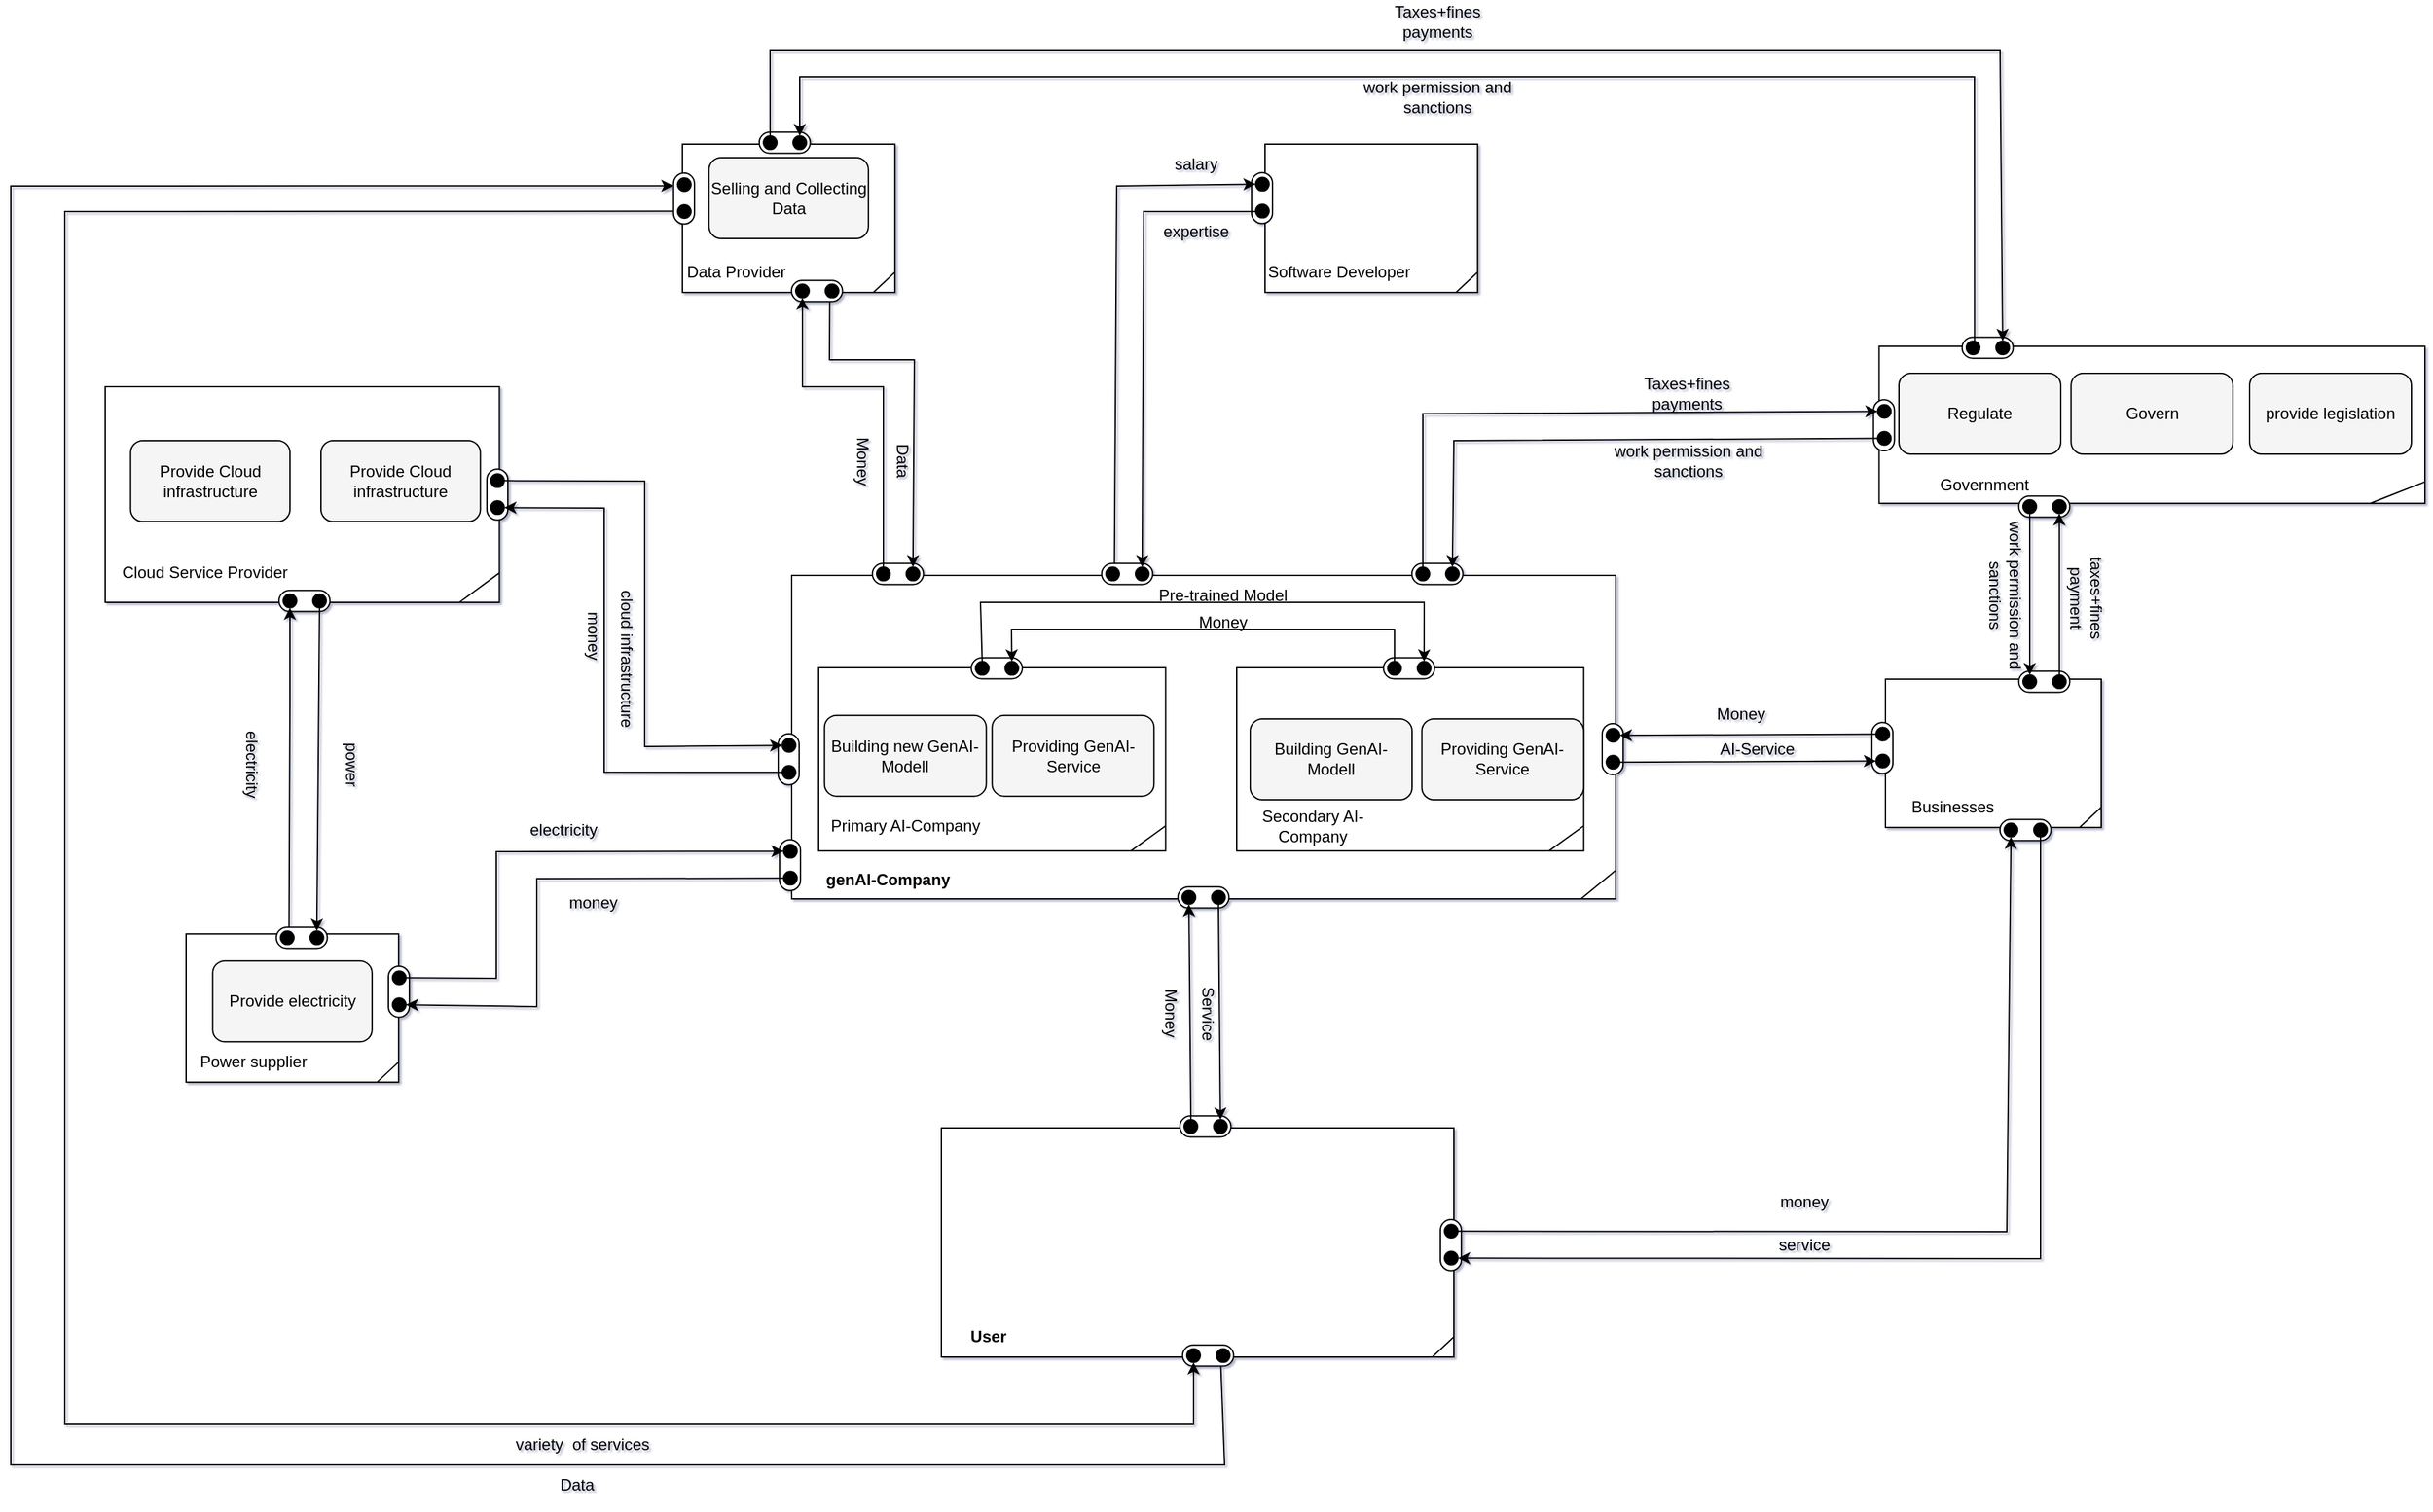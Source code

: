 <mxfile version="24.7.2" type="device">
  <diagram name="Seite-1" id="L46DHCWUFK2bjf8sg3aQ">
    <mxGraphModel dx="2563" dy="1244" grid="1" gridSize="10" guides="1" tooltips="1" connect="1" arrows="1" fold="1" page="0" pageScale="1" pageWidth="827" pageHeight="1169" background="#FFFFFF" math="0" shadow="1">
      <root>
        <mxCell id="0" />
        <mxCell id="1" parent="0" />
        <mxCell id="7dWYydxdKpR4tuT_QlTn-157" value="" style="group" parent="1" vertex="1" connectable="0">
          <mxGeometry x="1059" y="1210" width="616.56" height="257.86" as="geometry" />
        </mxCell>
        <mxCell id="7dWYydxdKpR4tuT_QlTn-2" value="" style="rounded=0;whiteSpace=wrap;html=1;" parent="7dWYydxdKpR4tuT_QlTn-157" vertex="1">
          <mxGeometry width="611" height="240" as="geometry" />
        </mxCell>
        <mxCell id="7dWYydxdKpR4tuT_QlTn-16" value="" style="endArrow=none;html=1;rounded=0;exitX=0.979;exitY=1;exitDx=0;exitDy=0;exitPerimeter=0;" parent="7dWYydxdKpR4tuT_QlTn-157" edge="1">
          <mxGeometry width="50" height="50" relative="1" as="geometry">
            <mxPoint x="585.273" y="240" as="sourcePoint" />
            <mxPoint x="610.999" y="218.824" as="targetPoint" />
          </mxGeometry>
        </mxCell>
        <mxCell id="7dWYydxdKpR4tuT_QlTn-3" value="&lt;b&gt;genAI-Company&lt;/b&gt;" style="text;html=1;align=center;verticalAlign=middle;whiteSpace=wrap;rounded=0;" parent="7dWYydxdKpR4tuT_QlTn-157" vertex="1">
          <mxGeometry x="-9" y="200.004" width="160.805" height="51.176" as="geometry" />
        </mxCell>
        <mxCell id="7dWYydxdKpR4tuT_QlTn-159" value="" style="rounded=1;whiteSpace=wrap;html=1;arcSize=50;rotation=-90;direction=south;" parent="7dWYydxdKpR4tuT_QlTn-157" vertex="1">
          <mxGeometry x="297.53" y="220.0" width="15.56" height="37.86" as="geometry" />
        </mxCell>
        <mxCell id="7dWYydxdKpR4tuT_QlTn-160" value="" style="ellipse;whiteSpace=wrap;html=1;aspect=fixed;fillColor=#000000;direction=west;" parent="7dWYydxdKpR4tuT_QlTn-157" vertex="1">
          <mxGeometry x="289.53" y="233.93" width="10" height="10" as="geometry" />
        </mxCell>
        <mxCell id="7dWYydxdKpR4tuT_QlTn-161" value="" style="ellipse;whiteSpace=wrap;html=1;aspect=fixed;fillColor=#000000;direction=west;" parent="7dWYydxdKpR4tuT_QlTn-157" vertex="1">
          <mxGeometry x="311.46" y="233.93" width="10" height="10" as="geometry" />
        </mxCell>
        <mxCell id="7dWYydxdKpR4tuT_QlTn-162" value="" style="group" parent="7dWYydxdKpR4tuT_QlTn-157" vertex="1" connectable="0">
          <mxGeometry x="601" y="110" width="15.56" height="37.86" as="geometry" />
        </mxCell>
        <mxCell id="7dWYydxdKpR4tuT_QlTn-163" value="" style="rounded=1;whiteSpace=wrap;html=1;arcSize=50;rotation=-90;" parent="7dWYydxdKpR4tuT_QlTn-162" vertex="1">
          <mxGeometry x="-11.15" y="11.15" width="37.86" height="15.56" as="geometry" />
        </mxCell>
        <mxCell id="7dWYydxdKpR4tuT_QlTn-164" value="" style="ellipse;whiteSpace=wrap;html=1;aspect=fixed;fillColor=#000000;" parent="7dWYydxdKpR4tuT_QlTn-162" vertex="1">
          <mxGeometry x="3.02" y="3.61" width="10" height="10" as="geometry" />
        </mxCell>
        <mxCell id="7dWYydxdKpR4tuT_QlTn-165" value="" style="ellipse;whiteSpace=wrap;html=1;aspect=fixed;fillColor=#000000;" parent="7dWYydxdKpR4tuT_QlTn-162" vertex="1">
          <mxGeometry x="3.02" y="23.61" width="10" height="10" as="geometry" />
        </mxCell>
        <mxCell id="7dWYydxdKpR4tuT_QlTn-273" value="" style="group;direction=south;" parent="7dWYydxdKpR4tuT_QlTn-157" vertex="1" connectable="0">
          <mxGeometry x="471" y="-20" width="37.86" height="23.93" as="geometry" />
        </mxCell>
        <mxCell id="7dWYydxdKpR4tuT_QlTn-274" value="" style="rounded=1;whiteSpace=wrap;html=1;arcSize=50;rotation=-90;direction=south;" parent="7dWYydxdKpR4tuT_QlTn-273" vertex="1">
          <mxGeometry x="2.132e-14" y="9.237e-14" width="15.56" height="37.86" as="geometry" />
        </mxCell>
        <mxCell id="7dWYydxdKpR4tuT_QlTn-275" value="" style="ellipse;whiteSpace=wrap;html=1;aspect=fixed;fillColor=#000000;direction=west;" parent="7dWYydxdKpR4tuT_QlTn-273" vertex="1">
          <mxGeometry x="-8" y="13.93" width="10" height="10" as="geometry" />
        </mxCell>
        <mxCell id="7dWYydxdKpR4tuT_QlTn-276" value="" style="ellipse;whiteSpace=wrap;html=1;aspect=fixed;fillColor=#000000;direction=west;" parent="7dWYydxdKpR4tuT_QlTn-157" vertex="1">
          <mxGeometry x="484.93" y="-6.07" width="10" height="10" as="geometry" />
        </mxCell>
        <mxCell id="7dWYydxdKpR4tuT_QlTn-293" value="" style="group;direction=south;" parent="7dWYydxdKpR4tuT_QlTn-157" vertex="1" connectable="0">
          <mxGeometry x="241" y="-20" width="37.86" height="23.93" as="geometry" />
        </mxCell>
        <mxCell id="7dWYydxdKpR4tuT_QlTn-294" value="" style="rounded=1;whiteSpace=wrap;html=1;arcSize=50;rotation=-90;direction=south;" parent="7dWYydxdKpR4tuT_QlTn-293" vertex="1">
          <mxGeometry x="2.132e-14" y="9.237e-14" width="15.56" height="37.86" as="geometry" />
        </mxCell>
        <mxCell id="7dWYydxdKpR4tuT_QlTn-295" value="" style="ellipse;whiteSpace=wrap;html=1;aspect=fixed;fillColor=#000000;direction=west;" parent="7dWYydxdKpR4tuT_QlTn-293" vertex="1">
          <mxGeometry x="-8" y="13.93" width="10" height="10" as="geometry" />
        </mxCell>
        <mxCell id="7dWYydxdKpR4tuT_QlTn-296" value="" style="ellipse;whiteSpace=wrap;html=1;aspect=fixed;fillColor=#000000;direction=west;" parent="7dWYydxdKpR4tuT_QlTn-157" vertex="1">
          <mxGeometry x="254.93" y="-6.07" width="10" height="10" as="geometry" />
        </mxCell>
        <mxCell id="7dWYydxdKpR4tuT_QlTn-310" value="" style="group;direction=south;" parent="7dWYydxdKpR4tuT_QlTn-157" vertex="1" connectable="0">
          <mxGeometry x="71" y="-20" width="37.86" height="23.93" as="geometry" />
        </mxCell>
        <mxCell id="7dWYydxdKpR4tuT_QlTn-311" value="" style="rounded=1;whiteSpace=wrap;html=1;arcSize=50;rotation=-90;direction=south;" parent="7dWYydxdKpR4tuT_QlTn-310" vertex="1">
          <mxGeometry x="2.132e-14" y="9.237e-14" width="15.56" height="37.86" as="geometry" />
        </mxCell>
        <mxCell id="7dWYydxdKpR4tuT_QlTn-312" value="" style="ellipse;whiteSpace=wrap;html=1;aspect=fixed;fillColor=#000000;direction=west;" parent="7dWYydxdKpR4tuT_QlTn-310" vertex="1">
          <mxGeometry x="-8" y="13.93" width="10" height="10" as="geometry" />
        </mxCell>
        <mxCell id="7dWYydxdKpR4tuT_QlTn-313" value="" style="ellipse;whiteSpace=wrap;html=1;aspect=fixed;fillColor=#000000;direction=west;" parent="7dWYydxdKpR4tuT_QlTn-157" vertex="1">
          <mxGeometry x="84.93" y="-6.07" width="10" height="10" as="geometry" />
        </mxCell>
        <mxCell id="9ywdbIWpezrS7CgmG4CW-42" value="" style="group" vertex="1" connectable="0" parent="7dWYydxdKpR4tuT_QlTn-157">
          <mxGeometry x="-9" y="196.07" width="15.56" height="37.86" as="geometry" />
        </mxCell>
        <mxCell id="9ywdbIWpezrS7CgmG4CW-43" value="" style="rounded=1;whiteSpace=wrap;html=1;arcSize=50;rotation=-90;" vertex="1" parent="9ywdbIWpezrS7CgmG4CW-42">
          <mxGeometry x="-11.15" y="11.15" width="37.86" height="15.56" as="geometry" />
        </mxCell>
        <mxCell id="9ywdbIWpezrS7CgmG4CW-44" value="" style="ellipse;whiteSpace=wrap;html=1;aspect=fixed;fillColor=#000000;" vertex="1" parent="9ywdbIWpezrS7CgmG4CW-42">
          <mxGeometry x="3.02" y="3.61" width="10" height="10" as="geometry" />
        </mxCell>
        <mxCell id="9ywdbIWpezrS7CgmG4CW-45" value="" style="ellipse;whiteSpace=wrap;html=1;aspect=fixed;fillColor=#000000;" vertex="1" parent="9ywdbIWpezrS7CgmG4CW-42">
          <mxGeometry x="3.02" y="23.61" width="10" height="10" as="geometry" />
        </mxCell>
        <mxCell id="7dWYydxdKpR4tuT_QlTn-4" value="" style="group" parent="1" vertex="1" connectable="0">
          <mxGeometry x="1079.001" y="1278.526" width="257.288" height="135.882" as="geometry" />
        </mxCell>
        <mxCell id="7dWYydxdKpR4tuT_QlTn-5" value="" style="rounded=0;whiteSpace=wrap;html=1;" parent="7dWYydxdKpR4tuT_QlTn-4" vertex="1">
          <mxGeometry width="257.288" height="135.882" as="geometry" />
        </mxCell>
        <mxCell id="7dWYydxdKpR4tuT_QlTn-6" value="Primary AI-Company" style="text;html=1;align=center;verticalAlign=middle;whiteSpace=wrap;rounded=0;" parent="7dWYydxdKpR4tuT_QlTn-4" vertex="1">
          <mxGeometry y="98.824" width="128.644" height="37.059" as="geometry" />
        </mxCell>
        <mxCell id="7dWYydxdKpR4tuT_QlTn-7" value="" style="endArrow=none;html=1;rounded=0;exitX=0.979;exitY=1;exitDx=0;exitDy=0;exitPerimeter=0;entryX=1;entryY=0.91;entryDx=0;entryDy=0;entryPerimeter=0;" parent="7dWYydxdKpR4tuT_QlTn-4" edge="1">
          <mxGeometry width="50" height="50" relative="1" as="geometry">
            <mxPoint x="231.559" y="135.882" as="sourcePoint" />
            <mxPoint x="257.288" y="117.353" as="targetPoint" />
          </mxGeometry>
        </mxCell>
        <mxCell id="7dWYydxdKpR4tuT_QlTn-61" value="&lt;font color=&quot;#000000&quot;&gt;Building new GenAI-Modell&lt;br&gt;&lt;/font&gt;" style="rounded=1;whiteSpace=wrap;html=1;fillColor=#f5f5f5;fontColor=#333333;strokeColor=#000000;" parent="7dWYydxdKpR4tuT_QlTn-4" vertex="1">
          <mxGeometry x="4.319" y="35.294" width="120" height="60" as="geometry" />
        </mxCell>
        <mxCell id="7dWYydxdKpR4tuT_QlTn-63" value="&lt;font color=&quot;#000000&quot;&gt;Providing GenAI-Service&lt;br&gt;&lt;/font&gt;" style="rounded=1;whiteSpace=wrap;html=1;fillColor=#f5f5f5;fontColor=#333333;strokeColor=#000000;" parent="7dWYydxdKpR4tuT_QlTn-4" vertex="1">
          <mxGeometry x="128.649" y="35.294" width="120" height="60" as="geometry" />
        </mxCell>
        <mxCell id="7dWYydxdKpR4tuT_QlTn-123" value="" style="group;direction=south;" parent="7dWYydxdKpR4tuT_QlTn-4" vertex="1" connectable="0">
          <mxGeometry x="124.319" y="-18.526" width="37.86" height="23.93" as="geometry" />
        </mxCell>
        <mxCell id="7dWYydxdKpR4tuT_QlTn-124" value="" style="rounded=1;whiteSpace=wrap;html=1;arcSize=50;rotation=-90;direction=south;" parent="7dWYydxdKpR4tuT_QlTn-123" vertex="1">
          <mxGeometry x="2.132e-14" y="9.237e-14" width="15.56" height="37.86" as="geometry" />
        </mxCell>
        <mxCell id="7dWYydxdKpR4tuT_QlTn-125" value="" style="ellipse;whiteSpace=wrap;html=1;aspect=fixed;fillColor=#000000;direction=west;" parent="7dWYydxdKpR4tuT_QlTn-123" vertex="1">
          <mxGeometry x="-8" y="13.93" width="10" height="10" as="geometry" />
        </mxCell>
        <mxCell id="7dWYydxdKpR4tuT_QlTn-126" value="" style="ellipse;whiteSpace=wrap;html=1;aspect=fixed;fillColor=#000000;direction=west;" parent="7dWYydxdKpR4tuT_QlTn-4" vertex="1">
          <mxGeometry x="138.249" y="-4.596" width="10" height="10" as="geometry" />
        </mxCell>
        <mxCell id="7dWYydxdKpR4tuT_QlTn-8" value="" style="group" parent="1" vertex="1" connectable="0">
          <mxGeometry x="1388.998" y="1278.526" width="257.292" height="135.882" as="geometry" />
        </mxCell>
        <mxCell id="7dWYydxdKpR4tuT_QlTn-9" value="" style="rounded=0;whiteSpace=wrap;html=1;" parent="7dWYydxdKpR4tuT_QlTn-8" vertex="1">
          <mxGeometry width="257.288" height="135.882" as="geometry" />
        </mxCell>
        <mxCell id="7dWYydxdKpR4tuT_QlTn-10" value="Secondary AI-Company" style="text;html=1;align=center;verticalAlign=middle;whiteSpace=wrap;rounded=0;" parent="7dWYydxdKpR4tuT_QlTn-8" vertex="1">
          <mxGeometry y="98.824" width="112.564" height="37.059" as="geometry" />
        </mxCell>
        <mxCell id="7dWYydxdKpR4tuT_QlTn-11" value="" style="endArrow=none;html=1;rounded=0;exitX=0.979;exitY=1;exitDx=0;exitDy=0;exitPerimeter=0;entryX=1;entryY=0.91;entryDx=0;entryDy=0;entryPerimeter=0;" parent="7dWYydxdKpR4tuT_QlTn-8" edge="1">
          <mxGeometry width="50" height="50" relative="1" as="geometry">
            <mxPoint x="231.559" y="135.882" as="sourcePoint" />
            <mxPoint x="257.288" y="117.353" as="targetPoint" />
          </mxGeometry>
        </mxCell>
        <mxCell id="7dWYydxdKpR4tuT_QlTn-64" value="&lt;font color=&quot;#000000&quot;&gt;Building GenAI-Modell&lt;br&gt;&lt;/font&gt;" style="rounded=1;whiteSpace=wrap;html=1;fillColor=#f5f5f5;fontColor=#333333;strokeColor=#000000;" parent="7dWYydxdKpR4tuT_QlTn-8" vertex="1">
          <mxGeometry x="10.002" y="37.944" width="120" height="60" as="geometry" />
        </mxCell>
        <mxCell id="7dWYydxdKpR4tuT_QlTn-65" value="&lt;font color=&quot;#000000&quot;&gt;Providing GenAI-Service&lt;br&gt;&lt;/font&gt;" style="rounded=1;whiteSpace=wrap;html=1;fillColor=#f5f5f5;fontColor=#333333;strokeColor=#000000;" parent="7dWYydxdKpR4tuT_QlTn-8" vertex="1">
          <mxGeometry x="137.292" y="37.944" width="120" height="60" as="geometry" />
        </mxCell>
        <mxCell id="7dWYydxdKpR4tuT_QlTn-105" value="" style="group;direction=south;" parent="7dWYydxdKpR4tuT_QlTn-8" vertex="1" connectable="0">
          <mxGeometry x="120.002" y="-18.526" width="37.86" height="23.93" as="geometry" />
        </mxCell>
        <mxCell id="7dWYydxdKpR4tuT_QlTn-106" value="" style="rounded=1;whiteSpace=wrap;html=1;arcSize=50;rotation=-90;direction=south;" parent="7dWYydxdKpR4tuT_QlTn-105" vertex="1">
          <mxGeometry x="2.132e-14" y="9.237e-14" width="15.56" height="37.86" as="geometry" />
        </mxCell>
        <mxCell id="7dWYydxdKpR4tuT_QlTn-107" value="" style="ellipse;whiteSpace=wrap;html=1;aspect=fixed;fillColor=#000000;direction=west;" parent="7dWYydxdKpR4tuT_QlTn-105" vertex="1">
          <mxGeometry x="-8" y="13.93" width="10" height="10" as="geometry" />
        </mxCell>
        <mxCell id="7dWYydxdKpR4tuT_QlTn-108" value="" style="ellipse;whiteSpace=wrap;html=1;aspect=fixed;fillColor=#000000;direction=west;" parent="7dWYydxdKpR4tuT_QlTn-8" vertex="1">
          <mxGeometry x="133.932" y="-4.596" width="10" height="10" as="geometry" />
        </mxCell>
        <mxCell id="7dWYydxdKpR4tuT_QlTn-115" value="" style="group" parent="1" vertex="1" connectable="0">
          <mxGeometry x="1049" y="1327.54" width="15.56" height="37.86" as="geometry" />
        </mxCell>
        <mxCell id="7dWYydxdKpR4tuT_QlTn-116" value="" style="rounded=1;whiteSpace=wrap;html=1;arcSize=50;rotation=-90;" parent="7dWYydxdKpR4tuT_QlTn-115" vertex="1">
          <mxGeometry x="-11.15" y="11.15" width="37.86" height="15.56" as="geometry" />
        </mxCell>
        <mxCell id="7dWYydxdKpR4tuT_QlTn-117" value="" style="ellipse;whiteSpace=wrap;html=1;aspect=fixed;fillColor=#000000;" parent="7dWYydxdKpR4tuT_QlTn-115" vertex="1">
          <mxGeometry x="3.02" y="3.61" width="10" height="10" as="geometry" />
        </mxCell>
        <mxCell id="7dWYydxdKpR4tuT_QlTn-118" value="" style="ellipse;whiteSpace=wrap;html=1;aspect=fixed;fillColor=#000000;" parent="7dWYydxdKpR4tuT_QlTn-115" vertex="1">
          <mxGeometry x="3.02" y="23.61" width="10" height="10" as="geometry" />
        </mxCell>
        <mxCell id="7dWYydxdKpR4tuT_QlTn-127" value="" style="endArrow=classic;html=1;rounded=0;exitX=0.5;exitY=1;exitDx=0;exitDy=0;entryX=0.5;entryY=1;entryDx=0;entryDy=0;" parent="1" source="7dWYydxdKpR4tuT_QlTn-125" target="7dWYydxdKpR4tuT_QlTn-108" edge="1">
          <mxGeometry width="50" height="50" relative="1" as="geometry">
            <mxPoint x="1169" y="1350" as="sourcePoint" />
            <mxPoint x="1219" y="1300" as="targetPoint" />
            <Array as="points">
              <mxPoint x="1199" y="1230" />
              <mxPoint x="1528" y="1230" />
            </Array>
          </mxGeometry>
        </mxCell>
        <mxCell id="7dWYydxdKpR4tuT_QlTn-128" value="" style="endArrow=classic;html=1;rounded=0;exitX=0.5;exitY=1;exitDx=0;exitDy=0;entryX=0.5;entryY=1;entryDx=0;entryDy=0;" parent="1" source="7dWYydxdKpR4tuT_QlTn-107" target="7dWYydxdKpR4tuT_QlTn-126" edge="1">
          <mxGeometry width="50" height="50" relative="1" as="geometry">
            <mxPoint x="1219" y="1300" as="sourcePoint" />
            <mxPoint x="1169" y="1350" as="targetPoint" />
            <Array as="points">
              <mxPoint x="1506" y="1250" />
              <mxPoint x="1222" y="1250" />
            </Array>
          </mxGeometry>
        </mxCell>
        <mxCell id="7dWYydxdKpR4tuT_QlTn-130" value="Pre-trained Model" style="text;html=1;align=center;verticalAlign=middle;whiteSpace=wrap;rounded=0;" parent="1" vertex="1">
          <mxGeometry x="1319" y="1210" width="120" height="30" as="geometry" />
        </mxCell>
        <mxCell id="7dWYydxdKpR4tuT_QlTn-131" value="Money" style="text;html=1;align=center;verticalAlign=middle;whiteSpace=wrap;rounded=0;" parent="1" vertex="1">
          <mxGeometry x="1319" y="1230" width="120" height="30" as="geometry" />
        </mxCell>
        <mxCell id="7dWYydxdKpR4tuT_QlTn-166" value="" style="group" parent="1" vertex="1" connectable="0">
          <mxGeometry x="1170" y="1620" width="385.56" height="173.93" as="geometry" />
        </mxCell>
        <mxCell id="7dWYydxdKpR4tuT_QlTn-167" value="" style="rounded=0;whiteSpace=wrap;html=1;" parent="7dWYydxdKpR4tuT_QlTn-166" vertex="1">
          <mxGeometry width="380" height="170" as="geometry" />
        </mxCell>
        <mxCell id="7dWYydxdKpR4tuT_QlTn-168" value="&lt;b&gt;User&lt;/b&gt;" style="text;html=1;align=center;verticalAlign=middle;whiteSpace=wrap;rounded=0;" parent="7dWYydxdKpR4tuT_QlTn-166" vertex="1">
          <mxGeometry y="140" width="70" height="30" as="geometry" />
        </mxCell>
        <mxCell id="7dWYydxdKpR4tuT_QlTn-181" value="" style="endArrow=none;html=1;rounded=0;exitX=0.979;exitY=1;exitDx=0;exitDy=0;exitPerimeter=0;" parent="7dWYydxdKpR4tuT_QlTn-166" edge="1">
          <mxGeometry width="50" height="50" relative="1" as="geometry">
            <mxPoint x="364" y="170" as="sourcePoint" />
            <mxPoint x="380" y="155" as="targetPoint" />
          </mxGeometry>
        </mxCell>
        <mxCell id="7dWYydxdKpR4tuT_QlTn-182" value="" style="group" parent="7dWYydxdKpR4tuT_QlTn-166" vertex="1" connectable="0">
          <mxGeometry x="-8" y="61.07" width="15.56" height="37.86" as="geometry" />
        </mxCell>
        <mxCell id="7dWYydxdKpR4tuT_QlTn-187" value="" style="rounded=1;whiteSpace=wrap;html=1;arcSize=50;rotation=-90;direction=south;" parent="7dWYydxdKpR4tuT_QlTn-166" vertex="1">
          <mxGeometry x="188" y="-20" width="15.56" height="37.86" as="geometry" />
        </mxCell>
        <mxCell id="7dWYydxdKpR4tuT_QlTn-188" value="" style="ellipse;whiteSpace=wrap;html=1;aspect=fixed;fillColor=#000000;direction=west;" parent="7dWYydxdKpR4tuT_QlTn-166" vertex="1">
          <mxGeometry x="180" y="-6.07" width="10" height="10" as="geometry" />
        </mxCell>
        <mxCell id="7dWYydxdKpR4tuT_QlTn-189" value="" style="ellipse;whiteSpace=wrap;html=1;aspect=fixed;fillColor=#000000;direction=west;" parent="7dWYydxdKpR4tuT_QlTn-166" vertex="1">
          <mxGeometry x="201.93" y="-6.07" width="10" height="10" as="geometry" />
        </mxCell>
        <mxCell id="7dWYydxdKpR4tuT_QlTn-333" value="" style="group;direction=south;" parent="7dWYydxdKpR4tuT_QlTn-166" vertex="1" connectable="0">
          <mxGeometry x="190.0" y="150" width="37.86" height="23.93" as="geometry" />
        </mxCell>
        <mxCell id="7dWYydxdKpR4tuT_QlTn-334" value="" style="rounded=1;whiteSpace=wrap;html=1;arcSize=50;rotation=-90;direction=south;" parent="7dWYydxdKpR4tuT_QlTn-333" vertex="1">
          <mxGeometry x="2.132e-14" y="9.237e-14" width="15.56" height="37.86" as="geometry" />
        </mxCell>
        <mxCell id="7dWYydxdKpR4tuT_QlTn-335" value="" style="ellipse;whiteSpace=wrap;html=1;aspect=fixed;fillColor=#000000;direction=west;" parent="7dWYydxdKpR4tuT_QlTn-333" vertex="1">
          <mxGeometry x="-8" y="13.93" width="10" height="10" as="geometry" />
        </mxCell>
        <mxCell id="7dWYydxdKpR4tuT_QlTn-336" value="" style="ellipse;whiteSpace=wrap;html=1;aspect=fixed;fillColor=#000000;direction=west;" parent="7dWYydxdKpR4tuT_QlTn-166" vertex="1">
          <mxGeometry x="203.93" y="163.93" width="10" height="10" as="geometry" />
        </mxCell>
        <mxCell id="7dWYydxdKpR4tuT_QlTn-101" value="" style="group" parent="7dWYydxdKpR4tuT_QlTn-166" vertex="1" connectable="0">
          <mxGeometry x="370" y="68.04" width="15.56" height="37.86" as="geometry" />
        </mxCell>
        <mxCell id="7dWYydxdKpR4tuT_QlTn-102" value="" style="rounded=1;whiteSpace=wrap;html=1;arcSize=50;rotation=-90;" parent="7dWYydxdKpR4tuT_QlTn-101" vertex="1">
          <mxGeometry x="-11.15" y="11.15" width="37.86" height="15.56" as="geometry" />
        </mxCell>
        <mxCell id="7dWYydxdKpR4tuT_QlTn-103" value="" style="ellipse;whiteSpace=wrap;html=1;aspect=fixed;fillColor=#000000;" parent="7dWYydxdKpR4tuT_QlTn-101" vertex="1">
          <mxGeometry x="3.02" y="3.61" width="10" height="10" as="geometry" />
        </mxCell>
        <mxCell id="7dWYydxdKpR4tuT_QlTn-104" value="" style="ellipse;whiteSpace=wrap;html=1;aspect=fixed;fillColor=#000000;" parent="7dWYydxdKpR4tuT_QlTn-101" vertex="1">
          <mxGeometry x="3.02" y="23.61" width="10" height="10" as="geometry" />
        </mxCell>
        <mxCell id="7dWYydxdKpR4tuT_QlTn-190" value="" style="endArrow=classic;html=1;rounded=0;exitX=0.5;exitY=1;exitDx=0;exitDy=0;entryX=0.5;entryY=0;entryDx=0;entryDy=0;" parent="1" source="7dWYydxdKpR4tuT_QlTn-188" target="7dWYydxdKpR4tuT_QlTn-160" edge="1">
          <mxGeometry width="50" height="50" relative="1" as="geometry">
            <mxPoint x="1150" y="1580" as="sourcePoint" />
            <mxPoint x="1200" y="1530" as="targetPoint" />
          </mxGeometry>
        </mxCell>
        <mxCell id="7dWYydxdKpR4tuT_QlTn-191" value="" style="endArrow=classic;html=1;rounded=0;exitX=0.5;exitY=0;exitDx=0;exitDy=0;entryX=0.5;entryY=1;entryDx=0;entryDy=0;" parent="1" source="7dWYydxdKpR4tuT_QlTn-161" target="7dWYydxdKpR4tuT_QlTn-189" edge="1">
          <mxGeometry width="50" height="50" relative="1" as="geometry">
            <mxPoint x="1300" y="1580" as="sourcePoint" />
            <mxPoint x="1350" y="1530" as="targetPoint" />
          </mxGeometry>
        </mxCell>
        <mxCell id="7dWYydxdKpR4tuT_QlTn-192" value="Money" style="text;html=1;align=center;verticalAlign=middle;whiteSpace=wrap;rounded=0;rotation=90;" parent="1" vertex="1">
          <mxGeometry x="1310" y="1520" width="60" height="30" as="geometry" />
        </mxCell>
        <mxCell id="7dWYydxdKpR4tuT_QlTn-196" value="Service" style="text;html=1;align=center;verticalAlign=middle;whiteSpace=wrap;rounded=0;rotation=90;" parent="1" vertex="1">
          <mxGeometry x="1337.86" y="1535" width="60" as="geometry" />
        </mxCell>
        <mxCell id="7dWYydxdKpR4tuT_QlTn-225" value="" style="group" parent="1" vertex="1" connectable="0">
          <mxGeometry x="1870" y="1287" width="160" height="116.93" as="geometry" />
        </mxCell>
        <mxCell id="7dWYydxdKpR4tuT_QlTn-226" value="" style="rounded=0;whiteSpace=wrap;html=1;" parent="7dWYydxdKpR4tuT_QlTn-225" vertex="1">
          <mxGeometry width="160" height="110" as="geometry" />
        </mxCell>
        <mxCell id="7dWYydxdKpR4tuT_QlTn-228" value="Businesses" style="text;html=1;align=center;verticalAlign=middle;whiteSpace=wrap;rounded=0;" parent="7dWYydxdKpR4tuT_QlTn-225" vertex="1">
          <mxGeometry x="-10" y="80" width="120" height="30" as="geometry" />
        </mxCell>
        <mxCell id="7dWYydxdKpR4tuT_QlTn-233" value="" style="endArrow=none;html=1;rounded=0;exitX=0.979;exitY=1;exitDx=0;exitDy=0;exitPerimeter=0;entryX=1;entryY=0.91;entryDx=0;entryDy=0;entryPerimeter=0;" parent="7dWYydxdKpR4tuT_QlTn-225" edge="1">
          <mxGeometry width="50" height="50" relative="1" as="geometry">
            <mxPoint x="144" y="110" as="sourcePoint" />
            <mxPoint x="160" y="95" as="targetPoint" />
          </mxGeometry>
        </mxCell>
        <mxCell id="7dWYydxdKpR4tuT_QlTn-239" value="" style="group" parent="7dWYydxdKpR4tuT_QlTn-225" vertex="1" connectable="0">
          <mxGeometry x="-10" y="32.14" width="15.56" height="37.86" as="geometry" />
        </mxCell>
        <mxCell id="7dWYydxdKpR4tuT_QlTn-240" value="" style="rounded=1;whiteSpace=wrap;html=1;arcSize=50;rotation=-90;" parent="7dWYydxdKpR4tuT_QlTn-239" vertex="1">
          <mxGeometry x="-11.15" y="11.15" width="37.86" height="15.56" as="geometry" />
        </mxCell>
        <mxCell id="7dWYydxdKpR4tuT_QlTn-241" value="" style="ellipse;whiteSpace=wrap;html=1;aspect=fixed;fillColor=#000000;" parent="7dWYydxdKpR4tuT_QlTn-239" vertex="1">
          <mxGeometry x="3.02" y="3.61" width="10" height="10" as="geometry" />
        </mxCell>
        <mxCell id="7dWYydxdKpR4tuT_QlTn-242" value="" style="ellipse;whiteSpace=wrap;html=1;aspect=fixed;fillColor=#000000;" parent="7dWYydxdKpR4tuT_QlTn-239" vertex="1">
          <mxGeometry x="3.02" y="23.61" width="10" height="10" as="geometry" />
        </mxCell>
        <mxCell id="7dWYydxdKpR4tuT_QlTn-267" value="" style="group;direction=south;" parent="7dWYydxdKpR4tuT_QlTn-225" vertex="1" connectable="0">
          <mxGeometry x="110" y="-17" width="37.86" height="23.93" as="geometry" />
        </mxCell>
        <mxCell id="7dWYydxdKpR4tuT_QlTn-268" value="" style="rounded=1;whiteSpace=wrap;html=1;arcSize=50;rotation=-90;direction=south;" parent="7dWYydxdKpR4tuT_QlTn-267" vertex="1">
          <mxGeometry x="2.132e-14" y="9.237e-14" width="15.56" height="37.86" as="geometry" />
        </mxCell>
        <mxCell id="7dWYydxdKpR4tuT_QlTn-269" value="" style="ellipse;whiteSpace=wrap;html=1;aspect=fixed;fillColor=#000000;direction=west;" parent="7dWYydxdKpR4tuT_QlTn-267" vertex="1">
          <mxGeometry x="-8" y="13.93" width="10" height="10" as="geometry" />
        </mxCell>
        <mxCell id="7dWYydxdKpR4tuT_QlTn-270" value="" style="ellipse;whiteSpace=wrap;html=1;aspect=fixed;fillColor=#000000;direction=west;" parent="7dWYydxdKpR4tuT_QlTn-225" vertex="1">
          <mxGeometry x="123.93" y="-3.07" width="10" height="10" as="geometry" />
        </mxCell>
        <mxCell id="7dWYydxdKpR4tuT_QlTn-416" value="" style="group;direction=south;" parent="7dWYydxdKpR4tuT_QlTn-225" vertex="1" connectable="0">
          <mxGeometry x="96.07" y="93" width="37.86" height="23.93" as="geometry" />
        </mxCell>
        <mxCell id="7dWYydxdKpR4tuT_QlTn-417" value="" style="rounded=1;whiteSpace=wrap;html=1;arcSize=50;rotation=-90;direction=south;" parent="7dWYydxdKpR4tuT_QlTn-416" vertex="1">
          <mxGeometry x="2.132e-14" y="9.237e-14" width="15.56" height="37.86" as="geometry" />
        </mxCell>
        <mxCell id="7dWYydxdKpR4tuT_QlTn-418" value="" style="ellipse;whiteSpace=wrap;html=1;aspect=fixed;fillColor=#000000;direction=west;" parent="7dWYydxdKpR4tuT_QlTn-416" vertex="1">
          <mxGeometry x="-8" y="13.93" width="10" height="10" as="geometry" />
        </mxCell>
        <mxCell id="7dWYydxdKpR4tuT_QlTn-419" value="" style="ellipse;whiteSpace=wrap;html=1;aspect=fixed;fillColor=#000000;direction=west;" parent="7dWYydxdKpR4tuT_QlTn-225" vertex="1">
          <mxGeometry x="110" y="106.93" width="10" height="10" as="geometry" />
        </mxCell>
        <mxCell id="7dWYydxdKpR4tuT_QlTn-246" value="" style="endArrow=classic;html=1;rounded=0;exitX=0;exitY=0.5;exitDx=0;exitDy=0;entryX=1;entryY=0.5;entryDx=0;entryDy=0;" parent="1" source="7dWYydxdKpR4tuT_QlTn-241" target="7dWYydxdKpR4tuT_QlTn-164" edge="1">
          <mxGeometry width="50" height="50" relative="1" as="geometry">
            <mxPoint x="1650" y="1410" as="sourcePoint" />
            <mxPoint x="1700" y="1360" as="targetPoint" />
          </mxGeometry>
        </mxCell>
        <mxCell id="7dWYydxdKpR4tuT_QlTn-247" value="" style="endArrow=classic;html=1;rounded=0;exitX=1;exitY=0.5;exitDx=0;exitDy=0;entryX=0;entryY=0.5;entryDx=0;entryDy=0;" parent="1" source="7dWYydxdKpR4tuT_QlTn-165" target="7dWYydxdKpR4tuT_QlTn-242" edge="1">
          <mxGeometry width="50" height="50" relative="1" as="geometry">
            <mxPoint x="1760" y="1420" as="sourcePoint" />
            <mxPoint x="1860" y="1350" as="targetPoint" />
          </mxGeometry>
        </mxCell>
        <mxCell id="7dWYydxdKpR4tuT_QlTn-248" value="Money" style="text;html=1;align=center;verticalAlign=middle;whiteSpace=wrap;rounded=0;" parent="1" vertex="1">
          <mxGeometry x="1733.07" y="1297.54" width="60" height="30" as="geometry" />
        </mxCell>
        <mxCell id="7dWYydxdKpR4tuT_QlTn-249" value="AI-Service" style="text;html=1;align=center;verticalAlign=middle;whiteSpace=wrap;rounded=0;" parent="1" vertex="1">
          <mxGeometry x="1710" y="1323.93" width="130" height="30" as="geometry" />
        </mxCell>
        <mxCell id="7dWYydxdKpR4tuT_QlTn-260" value="" style="group" parent="1" vertex="1" connectable="0">
          <mxGeometry x="1840" y="1040" width="430" height="130" as="geometry" />
        </mxCell>
        <mxCell id="7dWYydxdKpR4tuT_QlTn-251" value="" style="rounded=0;whiteSpace=wrap;html=1;container=0;" parent="7dWYydxdKpR4tuT_QlTn-260" vertex="1">
          <mxGeometry x="25.294" width="404.706" height="116.479" as="geometry" />
        </mxCell>
        <mxCell id="7dWYydxdKpR4tuT_QlTn-253" value="" style="endArrow=none;html=1;rounded=0;exitX=0.979;exitY=1;exitDx=0;exitDy=0;exitPerimeter=0;entryX=1;entryY=0.91;entryDx=0;entryDy=0;entryPerimeter=0;" parent="7dWYydxdKpR4tuT_QlTn-260" edge="1">
          <mxGeometry width="50" height="50" relative="1" as="geometry">
            <mxPoint x="389.529" y="116.479" as="sourcePoint" />
            <mxPoint x="430" y="100.595" as="targetPoint" />
          </mxGeometry>
        </mxCell>
        <mxCell id="7dWYydxdKpR4tuT_QlTn-259" value="&lt;font color=&quot;#000000&quot;&gt;Regulate&lt;/font&gt;" style="rounded=1;whiteSpace=wrap;html=1;fillColor=#f5f5f5;fontColor=#333333;strokeColor=#000000;" parent="7dWYydxdKpR4tuT_QlTn-260" vertex="1">
          <mxGeometry x="40" y="20" width="120" height="60" as="geometry" />
        </mxCell>
        <mxCell id="7dWYydxdKpR4tuT_QlTn-261" value="&lt;font color=&quot;#000000&quot;&gt;Govern&lt;/font&gt;" style="rounded=1;whiteSpace=wrap;html=1;fillColor=#f5f5f5;fontColor=#333333;strokeColor=#000000;" parent="7dWYydxdKpR4tuT_QlTn-260" vertex="1">
          <mxGeometry x="167.65" y="20" width="120" height="60" as="geometry" />
        </mxCell>
        <mxCell id="9ywdbIWpezrS7CgmG4CW-1" value="&lt;font color=&quot;#000000&quot;&gt;provide legislation&lt;/font&gt;" style="rounded=1;whiteSpace=wrap;html=1;fillColor=#f5f5f5;fontColor=#333333;strokeColor=#000000;" vertex="1" parent="7dWYydxdKpR4tuT_QlTn-260">
          <mxGeometry x="300" y="20" width="120" height="60" as="geometry" />
        </mxCell>
        <mxCell id="7dWYydxdKpR4tuT_QlTn-263" value="" style="group;direction=south;" parent="7dWYydxdKpR4tuT_QlTn-260" vertex="1" connectable="0">
          <mxGeometry x="140" y="100" width="37.86" height="23.93" as="geometry" />
        </mxCell>
        <mxCell id="7dWYydxdKpR4tuT_QlTn-264" value="" style="rounded=1;whiteSpace=wrap;html=1;arcSize=50;rotation=-90;direction=south;" parent="7dWYydxdKpR4tuT_QlTn-263" vertex="1">
          <mxGeometry x="2.132e-14" y="9.237e-14" width="15.56" height="37.86" as="geometry" />
        </mxCell>
        <mxCell id="7dWYydxdKpR4tuT_QlTn-265" value="" style="ellipse;whiteSpace=wrap;html=1;aspect=fixed;fillColor=#000000;direction=west;" parent="7dWYydxdKpR4tuT_QlTn-263" vertex="1">
          <mxGeometry x="-8" y="13.93" width="10" height="10" as="geometry" />
        </mxCell>
        <mxCell id="7dWYydxdKpR4tuT_QlTn-266" value="" style="ellipse;whiteSpace=wrap;html=1;aspect=fixed;fillColor=#000000;direction=west;" parent="7dWYydxdKpR4tuT_QlTn-260" vertex="1">
          <mxGeometry x="153.93" y="113.93" width="10" height="10" as="geometry" />
        </mxCell>
        <mxCell id="7dWYydxdKpR4tuT_QlTn-255" value="" style="rounded=1;whiteSpace=wrap;html=1;arcSize=50;rotation=-90;container=0;" parent="7dWYydxdKpR4tuT_QlTn-260" vertex="1">
          <mxGeometry x="10" y="50.78" width="37.86" height="15.56" as="geometry" />
        </mxCell>
        <mxCell id="7dWYydxdKpR4tuT_QlTn-256" value="" style="ellipse;whiteSpace=wrap;html=1;aspect=fixed;fillColor=#000000;container=0;" parent="7dWYydxdKpR4tuT_QlTn-260" vertex="1">
          <mxGeometry x="24.17" y="43.24" width="10" height="10" as="geometry" />
        </mxCell>
        <mxCell id="7dWYydxdKpR4tuT_QlTn-257" value="" style="ellipse;whiteSpace=wrap;html=1;aspect=fixed;fillColor=#000000;container=0;" parent="7dWYydxdKpR4tuT_QlTn-260" vertex="1">
          <mxGeometry x="24.17" y="63.24" width="10" height="10" as="geometry" />
        </mxCell>
        <mxCell id="7dWYydxdKpR4tuT_QlTn-360" value="" style="rounded=1;whiteSpace=wrap;html=1;arcSize=50;rotation=-90;direction=south;" parent="7dWYydxdKpR4tuT_QlTn-260" vertex="1">
          <mxGeometry x="98.0" y="-17.86" width="15.56" height="37.86" as="geometry" />
        </mxCell>
        <mxCell id="7dWYydxdKpR4tuT_QlTn-361" value="" style="ellipse;whiteSpace=wrap;html=1;aspect=fixed;fillColor=#000000;direction=west;" parent="7dWYydxdKpR4tuT_QlTn-260" vertex="1">
          <mxGeometry x="90.0" y="-3.93" width="10" height="10" as="geometry" />
        </mxCell>
        <mxCell id="7dWYydxdKpR4tuT_QlTn-362" value="" style="ellipse;whiteSpace=wrap;html=1;aspect=fixed;fillColor=#000000;direction=west;" parent="7dWYydxdKpR4tuT_QlTn-260" vertex="1">
          <mxGeometry x="111.93" y="-3.93" width="10" height="10" as="geometry" />
        </mxCell>
        <mxCell id="7dWYydxdKpR4tuT_QlTn-252" value="Government" style="text;html=1;align=center;verticalAlign=middle;whiteSpace=wrap;rounded=0;container=0;" parent="7dWYydxdKpR4tuT_QlTn-260" vertex="1">
          <mxGeometry x="25.29" y="92.112" width="157.083" height="21.818" as="geometry" />
        </mxCell>
        <mxCell id="7dWYydxdKpR4tuT_QlTn-271" value="" style="endArrow=classic;html=1;rounded=0;exitX=0.5;exitY=0;exitDx=0;exitDy=0;entryX=0.5;entryY=1;entryDx=0;entryDy=0;" parent="1" source="7dWYydxdKpR4tuT_QlTn-265" target="7dWYydxdKpR4tuT_QlTn-269" edge="1">
          <mxGeometry width="50" height="50" relative="1" as="geometry">
            <mxPoint x="1930" y="1160" as="sourcePoint" />
            <mxPoint x="1980" y="1110" as="targetPoint" />
          </mxGeometry>
        </mxCell>
        <mxCell id="7dWYydxdKpR4tuT_QlTn-272" value="" style="endArrow=classic;html=1;rounded=0;exitX=0.5;exitY=1;exitDx=0;exitDy=0;entryX=0.5;entryY=0;entryDx=0;entryDy=0;" parent="1" source="7dWYydxdKpR4tuT_QlTn-270" target="7dWYydxdKpR4tuT_QlTn-266" edge="1">
          <mxGeometry width="50" height="50" relative="1" as="geometry">
            <mxPoint x="1980" y="1110" as="sourcePoint" />
            <mxPoint x="1930" y="1160" as="targetPoint" />
          </mxGeometry>
        </mxCell>
        <mxCell id="7dWYydxdKpR4tuT_QlTn-277" value="" style="endArrow=classic;html=1;rounded=0;exitX=0.5;exitY=1;exitDx=0;exitDy=0;entryX=0;entryY=0.5;entryDx=0;entryDy=0;" parent="1" source="7dWYydxdKpR4tuT_QlTn-275" target="7dWYydxdKpR4tuT_QlTn-256" edge="1">
          <mxGeometry width="50" height="50" relative="1" as="geometry">
            <mxPoint x="1910" y="1080" as="sourcePoint" />
            <mxPoint x="1960" y="1030" as="targetPoint" />
            <Array as="points">
              <mxPoint x="1527" y="1090" />
            </Array>
          </mxGeometry>
        </mxCell>
        <mxCell id="7dWYydxdKpR4tuT_QlTn-278" value="" style="endArrow=classic;html=1;rounded=0;exitX=0;exitY=0.5;exitDx=0;exitDy=0;entryX=0.5;entryY=1;entryDx=0;entryDy=0;" parent="1" source="7dWYydxdKpR4tuT_QlTn-257" target="7dWYydxdKpR4tuT_QlTn-276" edge="1">
          <mxGeometry width="50" height="50" relative="1" as="geometry">
            <mxPoint x="1700" y="1180" as="sourcePoint" />
            <mxPoint x="1750" y="1130" as="targetPoint" />
            <Array as="points">
              <mxPoint x="1550" y="1110" />
            </Array>
          </mxGeometry>
        </mxCell>
        <mxCell id="7dWYydxdKpR4tuT_QlTn-280" value="work permission and sanctions" style="text;html=1;align=center;verticalAlign=middle;whiteSpace=wrap;rounded=0;" parent="1" vertex="1">
          <mxGeometry x="1656.5" y="1110" width="133.5" height="30" as="geometry" />
        </mxCell>
        <mxCell id="7dWYydxdKpR4tuT_QlTn-281" value="work permission and sanctions" style="text;html=1;align=center;verticalAlign=middle;whiteSpace=wrap;rounded=0;rotation=90;" parent="1" vertex="1">
          <mxGeometry x="1900" y="1210" width="118.29" height="30" as="geometry" />
        </mxCell>
        <mxCell id="7dWYydxdKpR4tuT_QlTn-282" value="Taxes+fines payments" style="text;html=1;align=center;verticalAlign=middle;whiteSpace=wrap;rounded=0;" parent="1" vertex="1">
          <mxGeometry x="1674.5" y="1060" width="95.5" height="30" as="geometry" />
        </mxCell>
        <mxCell id="7dWYydxdKpR4tuT_QlTn-283" value="taxes+fines payment" style="text;html=1;align=center;verticalAlign=middle;whiteSpace=wrap;rounded=0;rotation=90;" parent="1" vertex="1">
          <mxGeometry x="1970" y="1211.82" width="98" height="30" as="geometry" />
        </mxCell>
        <mxCell id="7dWYydxdKpR4tuT_QlTn-297" value="" style="group" parent="1" vertex="1" connectable="0">
          <mxGeometry x="1409.997" y="890" width="157.612" height="110" as="geometry" />
        </mxCell>
        <mxCell id="7dWYydxdKpR4tuT_QlTn-298" value="" style="rounded=0;whiteSpace=wrap;html=1;" parent="7dWYydxdKpR4tuT_QlTn-297" vertex="1">
          <mxGeometry width="157.612" height="110" as="geometry" />
        </mxCell>
        <mxCell id="7dWYydxdKpR4tuT_QlTn-300" value="Software Developer" style="text;html=1;align=center;verticalAlign=middle;whiteSpace=wrap;rounded=0;" parent="7dWYydxdKpR4tuT_QlTn-297" vertex="1">
          <mxGeometry y="80" width="110" height="30" as="geometry" />
        </mxCell>
        <mxCell id="7dWYydxdKpR4tuT_QlTn-301" value="" style="group" parent="7dWYydxdKpR4tuT_QlTn-297" vertex="1" connectable="0">
          <mxGeometry x="-9.997" y="21.07" width="15.56" height="37.86" as="geometry" />
        </mxCell>
        <mxCell id="7dWYydxdKpR4tuT_QlTn-302" value="" style="rounded=1;whiteSpace=wrap;html=1;arcSize=50;rotation=-90;" parent="7dWYydxdKpR4tuT_QlTn-301" vertex="1">
          <mxGeometry x="-11.15" y="11.15" width="37.86" height="15.56" as="geometry" />
        </mxCell>
        <mxCell id="7dWYydxdKpR4tuT_QlTn-303" value="" style="ellipse;whiteSpace=wrap;html=1;aspect=fixed;fillColor=#000000;" parent="7dWYydxdKpR4tuT_QlTn-301" vertex="1">
          <mxGeometry x="3.02" y="3.61" width="10" height="10" as="geometry" />
        </mxCell>
        <mxCell id="7dWYydxdKpR4tuT_QlTn-304" value="" style="ellipse;whiteSpace=wrap;html=1;aspect=fixed;fillColor=#000000;" parent="7dWYydxdKpR4tuT_QlTn-301" vertex="1">
          <mxGeometry x="3.02" y="23.61" width="10" height="10" as="geometry" />
        </mxCell>
        <mxCell id="7dWYydxdKpR4tuT_QlTn-305" value="" style="endArrow=none;html=1;rounded=0;exitX=0.979;exitY=1;exitDx=0;exitDy=0;exitPerimeter=0;entryX=1;entryY=0.91;entryDx=0;entryDy=0;entryPerimeter=0;" parent="7dWYydxdKpR4tuT_QlTn-297" edge="1">
          <mxGeometry width="50" height="50" relative="1" as="geometry">
            <mxPoint x="141.613" y="110" as="sourcePoint" />
            <mxPoint x="157.613" y="95" as="targetPoint" />
          </mxGeometry>
        </mxCell>
        <mxCell id="7dWYydxdKpR4tuT_QlTn-306" value="" style="endArrow=classic;html=1;rounded=0;exitX=0.25;exitY=0;exitDx=0;exitDy=0;entryX=0;entryY=0.5;entryDx=0;entryDy=0;" parent="1" source="7dWYydxdKpR4tuT_QlTn-294" target="7dWYydxdKpR4tuT_QlTn-303" edge="1">
          <mxGeometry width="50" height="50" relative="1" as="geometry">
            <mxPoint x="1550" y="1020" as="sourcePoint" />
            <mxPoint x="1350" y="890" as="targetPoint" />
            <Array as="points">
              <mxPoint x="1300" y="921" />
            </Array>
          </mxGeometry>
        </mxCell>
        <mxCell id="7dWYydxdKpR4tuT_QlTn-307" value="" style="endArrow=classic;html=1;rounded=0;entryX=0.5;entryY=1;entryDx=0;entryDy=0;" parent="1" target="7dWYydxdKpR4tuT_QlTn-296" edge="1">
          <mxGeometry width="50" height="50" relative="1" as="geometry">
            <mxPoint x="1403" y="940" as="sourcePoint" />
            <mxPoint x="1530" y="1030" as="targetPoint" />
            <Array as="points">
              <mxPoint x="1320" y="940" />
            </Array>
          </mxGeometry>
        </mxCell>
        <mxCell id="7dWYydxdKpR4tuT_QlTn-308" value="salary" style="text;html=1;align=center;verticalAlign=middle;whiteSpace=wrap;rounded=0;" parent="1" vertex="1">
          <mxGeometry x="1329" y="890" width="60" height="30" as="geometry" />
        </mxCell>
        <mxCell id="7dWYydxdKpR4tuT_QlTn-309" value="expertise" style="text;html=1;align=center;verticalAlign=middle;whiteSpace=wrap;rounded=0;" parent="1" vertex="1">
          <mxGeometry x="1329" y="940" width="60" height="30" as="geometry" />
        </mxCell>
        <mxCell id="7dWYydxdKpR4tuT_QlTn-316" value="" style="rounded=0;whiteSpace=wrap;html=1;container=0;" parent="1" vertex="1">
          <mxGeometry x="977.977" y="890" width="157.612" height="110" as="geometry" />
        </mxCell>
        <mxCell id="7dWYydxdKpR4tuT_QlTn-317" value="&lt;font color=&quot;#000000&quot;&gt;Selling and Collecting Data&lt;br&gt;&lt;/font&gt;" style="rounded=1;whiteSpace=wrap;html=1;fillColor=#f5f5f5;fontColor=#333333;strokeColor=#000000;container=0;" parent="1" vertex="1">
          <mxGeometry x="997.678" y="900" width="118.209" height="60" as="geometry" />
        </mxCell>
        <mxCell id="7dWYydxdKpR4tuT_QlTn-318" value="Data Provider" style="text;html=1;align=center;verticalAlign=middle;whiteSpace=wrap;rounded=0;container=0;" parent="1" vertex="1">
          <mxGeometry x="977.977" y="970" width="80" height="30" as="geometry" />
        </mxCell>
        <mxCell id="7dWYydxdKpR4tuT_QlTn-323" value="" style="endArrow=none;html=1;rounded=0;exitX=0.979;exitY=1;exitDx=0;exitDy=0;exitPerimeter=0;entryX=1;entryY=0.91;entryDx=0;entryDy=0;entryPerimeter=0;" parent="1" edge="1">
          <mxGeometry width="50" height="50" relative="1" as="geometry">
            <mxPoint x="1119.59" y="1000" as="sourcePoint" />
            <mxPoint x="1135.59" y="985" as="targetPoint" />
          </mxGeometry>
        </mxCell>
        <mxCell id="7dWYydxdKpR4tuT_QlTn-320" value="" style="rounded=1;whiteSpace=wrap;html=1;arcSize=50;rotation=-90;container=0;" parent="1" vertex="1">
          <mxGeometry x="960.25" y="922.54" width="37.86" height="15.56" as="geometry" />
        </mxCell>
        <mxCell id="7dWYydxdKpR4tuT_QlTn-321" value="" style="ellipse;whiteSpace=wrap;html=1;aspect=fixed;fillColor=#000000;container=0;" parent="1" vertex="1">
          <mxGeometry x="974.42" y="915.0" width="10" height="10" as="geometry" />
        </mxCell>
        <mxCell id="7dWYydxdKpR4tuT_QlTn-322" value="" style="ellipse;whiteSpace=wrap;html=1;aspect=fixed;fillColor=#000000;container=0;" parent="1" vertex="1">
          <mxGeometry x="974.42" y="935.0" width="10" height="10" as="geometry" />
        </mxCell>
        <mxCell id="7dWYydxdKpR4tuT_QlTn-324" value="" style="group;direction=south;" parent="1" vertex="1" connectable="0">
          <mxGeometry x="1070" y="980" width="37.86" height="23.93" as="geometry" />
        </mxCell>
        <mxCell id="7dWYydxdKpR4tuT_QlTn-325" value="" style="rounded=1;whiteSpace=wrap;html=1;arcSize=50;rotation=-90;direction=south;" parent="7dWYydxdKpR4tuT_QlTn-324" vertex="1">
          <mxGeometry x="2.132e-14" y="9.237e-14" width="15.56" height="37.86" as="geometry" />
        </mxCell>
        <mxCell id="7dWYydxdKpR4tuT_QlTn-326" value="" style="ellipse;whiteSpace=wrap;html=1;aspect=fixed;fillColor=#000000;direction=west;" parent="7dWYydxdKpR4tuT_QlTn-324" vertex="1">
          <mxGeometry x="-8" y="13.93" width="10" height="10" as="geometry" />
        </mxCell>
        <mxCell id="7dWYydxdKpR4tuT_QlTn-327" value="" style="ellipse;whiteSpace=wrap;html=1;aspect=fixed;fillColor=#000000;direction=west;" parent="1" vertex="1">
          <mxGeometry x="1083.93" y="993.93" width="10" height="10" as="geometry" />
        </mxCell>
        <mxCell id="7dWYydxdKpR4tuT_QlTn-329" value="" style="endArrow=classic;html=1;rounded=0;exitX=0.75;exitY=1;exitDx=0;exitDy=0;entryX=0.5;entryY=1;entryDx=0;entryDy=0;" parent="1" source="7dWYydxdKpR4tuT_QlTn-325" target="7dWYydxdKpR4tuT_QlTn-313" edge="1">
          <mxGeometry width="50" height="50" relative="1" as="geometry">
            <mxPoint x="1190" y="1090" as="sourcePoint" />
            <mxPoint x="1240" y="1040" as="targetPoint" />
            <Array as="points">
              <mxPoint x="1087" y="1050" />
              <mxPoint x="1150" y="1050" />
            </Array>
          </mxGeometry>
        </mxCell>
        <mxCell id="7dWYydxdKpR4tuT_QlTn-328" value="" style="endArrow=classic;html=1;rounded=0;exitX=0.5;exitY=1;exitDx=0;exitDy=0;entryX=0.5;entryY=0;entryDx=0;entryDy=0;" parent="1" source="7dWYydxdKpR4tuT_QlTn-312" target="7dWYydxdKpR4tuT_QlTn-326" edge="1">
          <mxGeometry width="50" height="50" relative="1" as="geometry">
            <mxPoint x="1240" y="1040" as="sourcePoint" />
            <mxPoint x="1190" y="1090" as="targetPoint" />
            <Array as="points">
              <mxPoint x="1127" y="1070" />
              <mxPoint x="1067" y="1070" />
            </Array>
          </mxGeometry>
        </mxCell>
        <mxCell id="7dWYydxdKpR4tuT_QlTn-331" value="Money" style="text;html=1;align=center;verticalAlign=middle;whiteSpace=wrap;rounded=0;rotation=90;" parent="1" vertex="1">
          <mxGeometry x="1081.5" y="1110" width="60" height="30" as="geometry" />
        </mxCell>
        <mxCell id="7dWYydxdKpR4tuT_QlTn-332" value="Data" style="text;html=1;align=center;verticalAlign=middle;whiteSpace=wrap;rounded=0;rotation=90;" parent="1" vertex="1">
          <mxGeometry x="1111" y="1110" width="60" height="30" as="geometry" />
        </mxCell>
        <mxCell id="7dWYydxdKpR4tuT_QlTn-339" value="" style="endArrow=classic;html=1;rounded=0;exitX=0.25;exitY=0;exitDx=0;exitDy=0;entryX=0.5;entryY=0;entryDx=0;entryDy=0;" parent="1" source="7dWYydxdKpR4tuT_QlTn-320" target="7dWYydxdKpR4tuT_QlTn-335" edge="1">
          <mxGeometry width="50" height="50" relative="1" as="geometry">
            <mxPoint x="810" y="1530" as="sourcePoint" />
            <mxPoint x="760" y="1580" as="targetPoint" />
            <Array as="points">
              <mxPoint x="520" y="940" />
              <mxPoint x="520" y="1840" />
              <mxPoint x="1357" y="1840" />
            </Array>
          </mxGeometry>
        </mxCell>
        <mxCell id="7dWYydxdKpR4tuT_QlTn-341" value="variety&amp;nbsp; of services" style="text;html=1;align=center;verticalAlign=middle;whiteSpace=wrap;rounded=0;" parent="1" vertex="1">
          <mxGeometry x="848.25" y="1840" width="111.75" height="30" as="geometry" />
        </mxCell>
        <mxCell id="7dWYydxdKpR4tuT_QlTn-337" value="" style="endArrow=classic;html=1;rounded=0;exitX=0.75;exitY=1;exitDx=0;exitDy=0;entryX=0.75;entryY=0;entryDx=0;entryDy=0;" parent="1" source="7dWYydxdKpR4tuT_QlTn-334" target="7dWYydxdKpR4tuT_QlTn-320" edge="1">
          <mxGeometry width="50" height="50" relative="1" as="geometry">
            <mxPoint x="920" y="1690" as="sourcePoint" />
            <mxPoint x="860" y="1330" as="targetPoint" />
            <Array as="points">
              <mxPoint x="1380" y="1870" />
              <mxPoint x="480" y="1870" />
              <mxPoint x="480" y="921" />
            </Array>
          </mxGeometry>
        </mxCell>
        <mxCell id="7dWYydxdKpR4tuT_QlTn-342" value="Data" style="text;html=1;align=center;verticalAlign=middle;whiteSpace=wrap;rounded=0;" parent="1" vertex="1">
          <mxGeometry x="870" y="1870" width="60" height="30" as="geometry" />
        </mxCell>
        <mxCell id="7dWYydxdKpR4tuT_QlTn-381" value="" style="group" parent="1" vertex="1" connectable="0">
          <mxGeometry x="550" y="1070" width="306.86" height="163.93" as="geometry" />
        </mxCell>
        <mxCell id="7dWYydxdKpR4tuT_QlTn-370" value="" style="rounded=0;whiteSpace=wrap;html=1;container=1;" parent="7dWYydxdKpR4tuT_QlTn-381" vertex="1">
          <mxGeometry width="292.267" height="160" as="geometry" />
        </mxCell>
        <mxCell id="7dWYydxdKpR4tuT_QlTn-371" value="&lt;font color=&quot;#000000&quot;&gt;Provide Cloud infrastructure&lt;br&gt;&lt;/font&gt;" style="rounded=1;whiteSpace=wrap;html=1;fillColor=#f5f5f5;fontColor=#333333;strokeColor=#000000;container=0;" parent="7dWYydxdKpR4tuT_QlTn-370" vertex="1">
          <mxGeometry x="18.808" y="40.0" width="118.209" height="60" as="geometry" />
        </mxCell>
        <mxCell id="7dWYydxdKpR4tuT_QlTn-372" value="Cloud Service Provider" style="text;html=1;align=center;verticalAlign=middle;whiteSpace=wrap;rounded=0;container=0;" parent="7dWYydxdKpR4tuT_QlTn-381" vertex="1">
          <mxGeometry y="116.364" width="148.348" height="43.636" as="geometry" />
        </mxCell>
        <mxCell id="7dWYydxdKpR4tuT_QlTn-373" value="" style="endArrow=none;html=1;rounded=0;exitX=0.979;exitY=1;exitDx=0;exitDy=0;exitPerimeter=0;entryX=1;entryY=0.91;entryDx=0;entryDy=0;entryPerimeter=0;" parent="7dWYydxdKpR4tuT_QlTn-381" edge="1">
          <mxGeometry width="50" height="50" relative="1" as="geometry">
            <mxPoint x="262.6" y="160" as="sourcePoint" />
            <mxPoint x="292.27" y="138.182" as="targetPoint" />
          </mxGeometry>
        </mxCell>
        <mxCell id="7dWYydxdKpR4tuT_QlTn-382" value="&lt;font color=&quot;#000000&quot;&gt;Provide Cloud infrastructure&lt;br&gt;&lt;/font&gt;" style="rounded=1;whiteSpace=wrap;html=1;fillColor=#f5f5f5;fontColor=#333333;strokeColor=#000000;container=0;" parent="7dWYydxdKpR4tuT_QlTn-381" vertex="1">
          <mxGeometry x="159.998" y="40" width="118.209" height="60" as="geometry" />
        </mxCell>
        <mxCell id="7dWYydxdKpR4tuT_QlTn-392" value="" style="group" parent="7dWYydxdKpR4tuT_QlTn-381" vertex="1" connectable="0">
          <mxGeometry x="283" y="61.07" width="15.56" height="37.86" as="geometry" />
        </mxCell>
        <mxCell id="7dWYydxdKpR4tuT_QlTn-388" value="" style="rounded=1;whiteSpace=wrap;html=1;arcSize=50;rotation=-90;container=0;" parent="7dWYydxdKpR4tuT_QlTn-392" vertex="1">
          <mxGeometry x="-11.15" y="11.15" width="37.86" height="15.56" as="geometry" />
        </mxCell>
        <mxCell id="7dWYydxdKpR4tuT_QlTn-389" value="" style="ellipse;whiteSpace=wrap;html=1;aspect=fixed;fillColor=#000000;container=0;" parent="7dWYydxdKpR4tuT_QlTn-392" vertex="1">
          <mxGeometry x="2.87" y="3.61" width="10" height="10" as="geometry" />
        </mxCell>
        <mxCell id="7dWYydxdKpR4tuT_QlTn-390" value="" style="ellipse;whiteSpace=wrap;html=1;aspect=fixed;fillColor=#000000;container=0;" parent="7dWYydxdKpR4tuT_QlTn-392" vertex="1">
          <mxGeometry x="2.87" y="23.61" width="10" height="10" as="geometry" />
        </mxCell>
        <mxCell id="7dWYydxdKpR4tuT_QlTn-405" value="" style="group;direction=south;" parent="7dWYydxdKpR4tuT_QlTn-381" vertex="1" connectable="0">
          <mxGeometry x="140" y="140" width="37.86" height="23.93" as="geometry" />
        </mxCell>
        <mxCell id="7dWYydxdKpR4tuT_QlTn-406" value="" style="rounded=1;whiteSpace=wrap;html=1;arcSize=50;rotation=-90;direction=south;" parent="7dWYydxdKpR4tuT_QlTn-405" vertex="1">
          <mxGeometry x="2.132e-14" y="9.237e-14" width="15.56" height="37.86" as="geometry" />
        </mxCell>
        <mxCell id="7dWYydxdKpR4tuT_QlTn-407" value="" style="ellipse;whiteSpace=wrap;html=1;aspect=fixed;fillColor=#000000;direction=west;" parent="7dWYydxdKpR4tuT_QlTn-405" vertex="1">
          <mxGeometry x="-8" y="13.93" width="10" height="10" as="geometry" />
        </mxCell>
        <mxCell id="7dWYydxdKpR4tuT_QlTn-408" value="" style="ellipse;whiteSpace=wrap;html=1;aspect=fixed;fillColor=#000000;direction=west;" parent="7dWYydxdKpR4tuT_QlTn-381" vertex="1">
          <mxGeometry x="153.93" y="153.93" width="10" height="10" as="geometry" />
        </mxCell>
        <mxCell id="7dWYydxdKpR4tuT_QlTn-393" value="" style="endArrow=classic;html=1;rounded=0;exitX=1;exitY=0.5;exitDx=0;exitDy=0;entryX=0;entryY=0.5;entryDx=0;entryDy=0;" parent="1" source="7dWYydxdKpR4tuT_QlTn-389" target="7dWYydxdKpR4tuT_QlTn-117" edge="1">
          <mxGeometry width="50" height="50" relative="1" as="geometry">
            <mxPoint x="920" y="1210" as="sourcePoint" />
            <mxPoint x="1049" y="1337" as="targetPoint" />
            <Array as="points">
              <mxPoint x="950" y="1140" />
              <mxPoint x="950" y="1337" />
            </Array>
          </mxGeometry>
        </mxCell>
        <mxCell id="7dWYydxdKpR4tuT_QlTn-394" value="" style="endArrow=classic;html=1;rounded=0;exitX=0;exitY=0.5;exitDx=0;exitDy=0;entryX=1;entryY=0.5;entryDx=0;entryDy=0;" parent="1" source="7dWYydxdKpR4tuT_QlTn-118" target="7dWYydxdKpR4tuT_QlTn-390" edge="1">
          <mxGeometry width="50" height="50" relative="1" as="geometry">
            <mxPoint x="710" y="1320" as="sourcePoint" />
            <mxPoint x="760" y="1270" as="targetPoint" />
            <Array as="points">
              <mxPoint x="920" y="1356" />
              <mxPoint x="920" y="1160" />
            </Array>
          </mxGeometry>
        </mxCell>
        <mxCell id="7dWYydxdKpR4tuT_QlTn-395" value="money" style="text;html=1;align=center;verticalAlign=middle;whiteSpace=wrap;rounded=0;rotation=90;" parent="1" vertex="1">
          <mxGeometry x="882" y="1240" width="60" height="30" as="geometry" />
        </mxCell>
        <mxCell id="7dWYydxdKpR4tuT_QlTn-396" value="cloud infrastructure" style="text;html=1;align=center;verticalAlign=middle;whiteSpace=wrap;rounded=0;rotation=90;" parent="1" vertex="1">
          <mxGeometry x="882" y="1257" width="108.87" height="30" as="geometry" />
        </mxCell>
        <mxCell id="7dWYydxdKpR4tuT_QlTn-397" value="" style="rounded=0;whiteSpace=wrap;html=1;container=0;" parent="1" vertex="1">
          <mxGeometry x="609.997" y="1476.07" width="157.612" height="110" as="geometry" />
        </mxCell>
        <mxCell id="7dWYydxdKpR4tuT_QlTn-398" value="&lt;font color=&quot;#000000&quot;&gt;Provide electricity&lt;br&gt;&lt;/font&gt;" style="rounded=1;whiteSpace=wrap;html=1;fillColor=#f5f5f5;fontColor=#333333;strokeColor=#000000;container=0;" parent="1" vertex="1">
          <mxGeometry x="629.698" y="1496.07" width="118.209" height="60" as="geometry" />
        </mxCell>
        <mxCell id="7dWYydxdKpR4tuT_QlTn-399" value="Power supplier" style="text;html=1;align=center;verticalAlign=middle;whiteSpace=wrap;rounded=0;container=0;" parent="1" vertex="1">
          <mxGeometry x="610" y="1556.07" width="100" height="30" as="geometry" />
        </mxCell>
        <mxCell id="7dWYydxdKpR4tuT_QlTn-400" value="" style="endArrow=none;html=1;rounded=0;exitX=0.979;exitY=1;exitDx=0;exitDy=0;exitPerimeter=0;entryX=1;entryY=0.91;entryDx=0;entryDy=0;entryPerimeter=0;" parent="1" edge="1">
          <mxGeometry width="50" height="50" relative="1" as="geometry">
            <mxPoint x="751.61" y="1586.07" as="sourcePoint" />
            <mxPoint x="767.61" y="1571.07" as="targetPoint" />
          </mxGeometry>
        </mxCell>
        <mxCell id="7dWYydxdKpR4tuT_QlTn-402" value="" style="rounded=1;whiteSpace=wrap;html=1;arcSize=50;rotation=-90;direction=south;" parent="1" vertex="1">
          <mxGeometry x="688.0" y="1460" width="15.56" height="37.86" as="geometry" />
        </mxCell>
        <mxCell id="7dWYydxdKpR4tuT_QlTn-403" value="" style="ellipse;whiteSpace=wrap;html=1;aspect=fixed;fillColor=#000000;direction=west;" parent="1" vertex="1">
          <mxGeometry x="680.0" y="1473.93" width="10" height="10" as="geometry" />
        </mxCell>
        <mxCell id="7dWYydxdKpR4tuT_QlTn-404" value="" style="ellipse;whiteSpace=wrap;html=1;aspect=fixed;fillColor=#000000;direction=west;" parent="1" vertex="1">
          <mxGeometry x="701.93" y="1473.93" width="10" height="10" as="geometry" />
        </mxCell>
        <mxCell id="7dWYydxdKpR4tuT_QlTn-409" value="" style="endArrow=classic;html=1;rounded=0;exitX=0.25;exitY=0;exitDx=0;exitDy=0;entryX=0.5;entryY=0;entryDx=0;entryDy=0;" parent="1" source="7dWYydxdKpR4tuT_QlTn-402" target="7dWYydxdKpR4tuT_QlTn-407" edge="1">
          <mxGeometry width="50" height="50" relative="1" as="geometry">
            <mxPoint x="630" y="1360" as="sourcePoint" />
            <mxPoint x="680" y="1310" as="targetPoint" />
            <Array as="points">
              <mxPoint x="687" y="1300" />
            </Array>
          </mxGeometry>
        </mxCell>
        <mxCell id="7dWYydxdKpR4tuT_QlTn-410" value="" style="endArrow=classic;html=1;rounded=0;exitX=0.5;exitY=0;exitDx=0;exitDy=0;entryX=0.5;entryY=1;entryDx=0;entryDy=0;" parent="1" source="7dWYydxdKpR4tuT_QlTn-408" target="7dWYydxdKpR4tuT_QlTn-404" edge="1">
          <mxGeometry width="50" height="50" relative="1" as="geometry">
            <mxPoint x="680" y="1290" as="sourcePoint" />
            <mxPoint x="630" y="1340" as="targetPoint" />
            <Array as="points" />
          </mxGeometry>
        </mxCell>
        <mxCell id="7dWYydxdKpR4tuT_QlTn-420" value="" style="endArrow=classic;html=1;rounded=0;entryX=0.5;entryY=0;entryDx=0;entryDy=0;exitX=1;exitY=0.5;exitDx=0;exitDy=0;" parent="1" source="7dWYydxdKpR4tuT_QlTn-103" target="7dWYydxdKpR4tuT_QlTn-418" edge="1">
          <mxGeometry width="50" height="50" relative="1" as="geometry">
            <mxPoint x="1560" y="1697" as="sourcePoint" />
            <mxPoint x="1680" y="1570" as="targetPoint" />
            <Array as="points">
              <mxPoint x="1960" y="1697" />
            </Array>
          </mxGeometry>
        </mxCell>
        <mxCell id="7dWYydxdKpR4tuT_QlTn-421" value="" style="endArrow=classic;html=1;rounded=0;exitX=0.5;exitY=0;exitDx=0;exitDy=0;entryX=1;entryY=0.5;entryDx=0;entryDy=0;" parent="1" source="7dWYydxdKpR4tuT_QlTn-419" target="7dWYydxdKpR4tuT_QlTn-104" edge="1">
          <mxGeometry width="50" height="50" relative="1" as="geometry">
            <mxPoint x="1670" y="1610" as="sourcePoint" />
            <mxPoint x="1620" y="1660" as="targetPoint" />
            <Array as="points">
              <mxPoint x="1985" y="1717" />
            </Array>
          </mxGeometry>
        </mxCell>
        <mxCell id="7dWYydxdKpR4tuT_QlTn-422" value="money" style="text;html=1;align=center;verticalAlign=middle;whiteSpace=wrap;rounded=0;" parent="1" vertex="1">
          <mxGeometry x="1780" y="1660" width="60" height="30" as="geometry" />
        </mxCell>
        <mxCell id="7dWYydxdKpR4tuT_QlTn-423" value="service" style="text;html=1;align=center;verticalAlign=middle;whiteSpace=wrap;rounded=0;" parent="1" vertex="1">
          <mxGeometry x="1780" y="1691.97" width="60" height="30" as="geometry" />
        </mxCell>
        <mxCell id="9ywdbIWpezrS7CgmG4CW-14" value="" style="rounded=1;whiteSpace=wrap;html=1;arcSize=50;rotation=-90;direction=south;" vertex="1" parent="1">
          <mxGeometry x="1046.07" y="870.0" width="15.56" height="37.86" as="geometry" />
        </mxCell>
        <mxCell id="9ywdbIWpezrS7CgmG4CW-15" value="" style="ellipse;whiteSpace=wrap;html=1;aspect=fixed;fillColor=#000000;direction=west;" vertex="1" parent="1">
          <mxGeometry x="1038.07" y="883.93" width="10" height="10" as="geometry" />
        </mxCell>
        <mxCell id="9ywdbIWpezrS7CgmG4CW-16" value="" style="ellipse;whiteSpace=wrap;html=1;aspect=fixed;fillColor=#000000;direction=west;" vertex="1" parent="1">
          <mxGeometry x="1060" y="883.93" width="10" height="10" as="geometry" />
        </mxCell>
        <mxCell id="9ywdbIWpezrS7CgmG4CW-17" value="" style="endArrow=classic;html=1;rounded=0;exitX=0.175;exitY=-0.027;exitDx=0;exitDy=0;exitPerimeter=0;entryX=0.5;entryY=1;entryDx=0;entryDy=0;" edge="1" parent="1" source="7dWYydxdKpR4tuT_QlTn-251" target="9ywdbIWpezrS7CgmG4CW-16">
          <mxGeometry width="50" height="50" relative="1" as="geometry">
            <mxPoint x="1520" y="1290" as="sourcePoint" />
            <mxPoint x="1570" y="1240" as="targetPoint" />
            <Array as="points">
              <mxPoint x="1936" y="840" />
              <mxPoint x="1065" y="840" />
            </Array>
          </mxGeometry>
        </mxCell>
        <mxCell id="9ywdbIWpezrS7CgmG4CW-18" value="" style="endArrow=classic;html=1;rounded=0;exitX=0.5;exitY=1;exitDx=0;exitDy=0;entryX=0.5;entryY=1;entryDx=0;entryDy=0;" edge="1" parent="1" source="9ywdbIWpezrS7CgmG4CW-15" target="7dWYydxdKpR4tuT_QlTn-362">
          <mxGeometry width="50" height="50" relative="1" as="geometry">
            <mxPoint x="1570" y="1110" as="sourcePoint" />
            <mxPoint x="1520" y="1160" as="targetPoint" />
            <Array as="points">
              <mxPoint x="1043" y="820" />
              <mxPoint x="1955" y="820" />
            </Array>
          </mxGeometry>
        </mxCell>
        <mxCell id="9ywdbIWpezrS7CgmG4CW-19" value="Taxes+fines payments" style="text;html=1;align=center;verticalAlign=middle;whiteSpace=wrap;rounded=0;" vertex="1" parent="1">
          <mxGeometry x="1490" y="783.93" width="95.5" height="30" as="geometry" />
        </mxCell>
        <mxCell id="9ywdbIWpezrS7CgmG4CW-20" value="work permission and sanctions" style="text;html=1;align=center;verticalAlign=middle;whiteSpace=wrap;rounded=0;" vertex="1" parent="1">
          <mxGeometry x="1471.0" y="840" width="133.5" height="30" as="geometry" />
        </mxCell>
        <mxCell id="9ywdbIWpezrS7CgmG4CW-21" value="electricity" style="text;html=1;align=center;verticalAlign=middle;whiteSpace=wrap;rounded=0;rotation=90;" vertex="1" parent="1">
          <mxGeometry x="628" y="1335.4" width="60" height="30" as="geometry" />
        </mxCell>
        <mxCell id="9ywdbIWpezrS7CgmG4CW-23" value="&lt;div&gt;power&lt;/div&gt;" style="text;html=1;align=center;verticalAlign=middle;whiteSpace=wrap;rounded=0;rotation=90;" vertex="1" parent="1">
          <mxGeometry x="701.93" y="1335.4" width="60" height="30" as="geometry" />
        </mxCell>
        <mxCell id="9ywdbIWpezrS7CgmG4CW-46" value="" style="group" vertex="1" connectable="0" parent="1">
          <mxGeometry x="760" y="1500" width="15.56" height="37.86" as="geometry" />
        </mxCell>
        <mxCell id="9ywdbIWpezrS7CgmG4CW-47" value="" style="rounded=1;whiteSpace=wrap;html=1;arcSize=50;rotation=-90;" vertex="1" parent="9ywdbIWpezrS7CgmG4CW-46">
          <mxGeometry x="-11.15" y="11.15" width="37.86" height="15.56" as="geometry" />
        </mxCell>
        <mxCell id="9ywdbIWpezrS7CgmG4CW-48" value="" style="ellipse;whiteSpace=wrap;html=1;aspect=fixed;fillColor=#000000;" vertex="1" parent="9ywdbIWpezrS7CgmG4CW-46">
          <mxGeometry x="3.02" y="3.61" width="10" height="10" as="geometry" />
        </mxCell>
        <mxCell id="9ywdbIWpezrS7CgmG4CW-49" value="" style="ellipse;whiteSpace=wrap;html=1;aspect=fixed;fillColor=#000000;" vertex="1" parent="9ywdbIWpezrS7CgmG4CW-46">
          <mxGeometry x="3.02" y="23.61" width="10" height="10" as="geometry" />
        </mxCell>
        <mxCell id="9ywdbIWpezrS7CgmG4CW-50" value="" style="endArrow=classic;html=1;rounded=0;exitX=1;exitY=0.5;exitDx=0;exitDy=0;entryX=0;entryY=0.5;entryDx=0;entryDy=0;" edge="1" parent="1" source="9ywdbIWpezrS7CgmG4CW-48" target="9ywdbIWpezrS7CgmG4CW-44">
          <mxGeometry width="50" height="50" relative="1" as="geometry">
            <mxPoint x="1180" y="1430" as="sourcePoint" />
            <mxPoint x="1230" y="1380" as="targetPoint" />
            <Array as="points">
              <mxPoint x="840" y="1509" />
              <mxPoint x="840" y="1415" />
            </Array>
          </mxGeometry>
        </mxCell>
        <mxCell id="9ywdbIWpezrS7CgmG4CW-51" value="" style="endArrow=classic;html=1;rounded=0;exitX=0;exitY=0.5;exitDx=0;exitDy=0;entryX=1;entryY=0.5;entryDx=0;entryDy=0;" edge="1" parent="1" source="9ywdbIWpezrS7CgmG4CW-45" target="9ywdbIWpezrS7CgmG4CW-49">
          <mxGeometry width="50" height="50" relative="1" as="geometry">
            <mxPoint x="1050" y="1434" as="sourcePoint" />
            <mxPoint x="770" y="1531" as="targetPoint" />
            <Array as="points">
              <mxPoint x="870" y="1435" />
              <mxPoint x="870" y="1530" />
            </Array>
          </mxGeometry>
        </mxCell>
        <mxCell id="9ywdbIWpezrS7CgmG4CW-52" value="electricity" style="text;html=1;align=center;verticalAlign=middle;whiteSpace=wrap;rounded=0;" vertex="1" parent="1">
          <mxGeometry x="860" y="1384.41" width="60" height="30" as="geometry" />
        </mxCell>
        <mxCell id="9ywdbIWpezrS7CgmG4CW-53" value="money" style="text;html=1;align=center;verticalAlign=middle;whiteSpace=wrap;rounded=0;" vertex="1" parent="1">
          <mxGeometry x="882" y="1437.86" width="60" height="30" as="geometry" />
        </mxCell>
      </root>
    </mxGraphModel>
  </diagram>
</mxfile>
